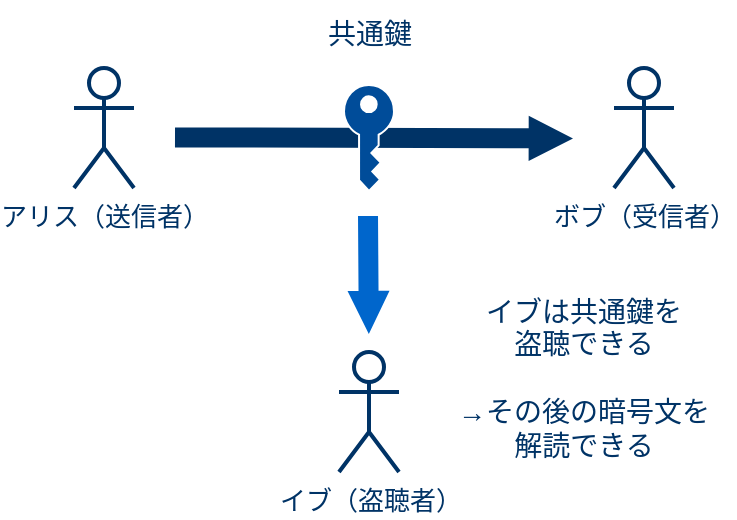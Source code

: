 <mxfile version="13.1.3">
    <diagram id="6hGFLwfOUW9BJ-s0fimq" name="Page-1">
        <mxGraphModel dx="501" dy="1000" grid="1" gridSize="10" guides="1" tooltips="1" connect="1" arrows="1" fold="1" page="1" pageScale="1" pageWidth="1169" pageHeight="827" math="0" shadow="0">
            <root>
                <mxCell id="0"/>
                <mxCell id="1" parent="0"/>
                <mxCell id="2" value="&lt;font color=&quot;#003366&quot; style=&quot;font-size: 13px&quot;&gt;アリス（送信者）&lt;/font&gt;" style="shape=umlActor;verticalLabelPosition=bottom;labelBackgroundColor=#ffffff;verticalAlign=top;html=1;outlineConnect=0;strokeColor=#003366;strokeWidth=2;" parent="1" vertex="1">
                    <mxGeometry x="160" y="280" width="30" height="60" as="geometry"/>
                </mxCell>
                <mxCell id="3" value="&lt;font color=&quot;#003366&quot; style=&quot;font-size: 13px&quot;&gt;ボブ（受信者）&lt;/font&gt;" style="shape=umlActor;verticalLabelPosition=bottom;labelBackgroundColor=#ffffff;verticalAlign=top;html=1;outlineConnect=0;strokeColor=#003366;strokeWidth=2;" parent="1" vertex="1">
                    <mxGeometry x="430" y="280" width="30" height="60" as="geometry"/>
                </mxCell>
                <mxCell id="4" value="&lt;font color=&quot;#003366&quot; style=&quot;font-size: 13px&quot;&gt;イブ（盗聴者）&lt;/font&gt;" style="shape=umlActor;verticalLabelPosition=bottom;labelBackgroundColor=#ffffff;verticalAlign=top;html=1;outlineConnect=0;strokeColor=#003366;strokeWidth=2;" parent="1" vertex="1">
                    <mxGeometry x="292.5" y="422" width="30" height="60" as="geometry"/>
                </mxCell>
                <mxCell id="11" value="" style="shape=flexArrow;endArrow=classic;html=1;endWidth=11.667;endSize=7.058;fillColor=#003366;strokeColor=none;" parent="1" edge="1">
                    <mxGeometry width="50" height="50" relative="1" as="geometry">
                        <mxPoint x="210" y="314.71" as="sourcePoint"/>
                        <mxPoint x="410" y="315.21" as="targetPoint"/>
                    </mxGeometry>
                </mxCell>
                <mxCell id="21" value="" style="shape=flexArrow;endArrow=classic;html=1;endWidth=10;endSize=6.85;fillColor=#0066CC;strokeColor=none;" parent="1" edge="1">
                    <mxGeometry width="50" height="50" relative="1" as="geometry">
                        <mxPoint x="307" y="353.5" as="sourcePoint"/>
                        <mxPoint x="307.42" y="413.5" as="targetPoint"/>
                    </mxGeometry>
                </mxCell>
                <mxCell id="56" value="&lt;font color=&quot;#003366&quot; size=&quot;1&quot;&gt;&lt;span style=&quot;font-size: 14px&quot;&gt;共通鍵&lt;/span&gt;&lt;/font&gt;" style="text;html=1;strokeColor=none;fillColor=none;align=center;verticalAlign=middle;whiteSpace=wrap;rounded=0;dashed=1;" parent="1" vertex="1">
                    <mxGeometry x="272.5" y="246" width="70" height="34" as="geometry"/>
                </mxCell>
                <mxCell id="68" value="&lt;span style=&quot;font-size: 14px&quot;&gt;&lt;font color=&quot;#003366&quot;&gt;イブは共通鍵を&lt;br&gt;盗聴できる&lt;br&gt;&lt;br&gt;→その後の暗号文を解読できる&lt;/font&gt;&lt;br&gt;&lt;/span&gt;" style="text;html=1;strokeColor=none;fillColor=none;align=center;verticalAlign=middle;whiteSpace=wrap;rounded=0;" vertex="1" parent="1">
                    <mxGeometry x="350" y="390" width="130" height="90" as="geometry"/>
                </mxCell>
                <mxCell id="64" value="" style="pointerEvents=1;shadow=0;dashed=0;html=1;strokeColor=#FFFFFF;fillColor=#004C99;labelPosition=center;verticalLabelPosition=bottom;verticalAlign=top;outlineConnect=0;align=center;shape=mxgraph.office.security.key_permissions;strokeWidth=1;" vertex="1" parent="1">
                    <mxGeometry x="295" y="288.5" width="25" height="53" as="geometry"/>
                </mxCell>
            </root>
        </mxGraphModel>
    </diagram>
</mxfile>